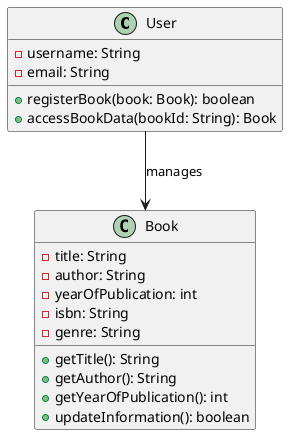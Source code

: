 @startuml
class User {
    - username: String
    - email: String
    + registerBook(book: Book): boolean
    + accessBookData(bookId: String): Book
}

class Book {
    - title: String
    - author: String
    - yearOfPublication: int
    - isbn: String
    - genre: String
    + getTitle(): String
    + getAuthor(): String
    + getYearOfPublication(): int
    + updateInformation(): boolean
}

User --> Book : manages
@enduml